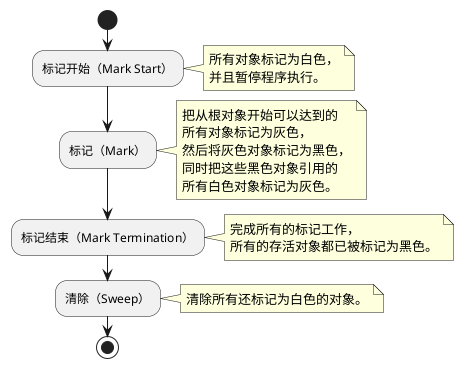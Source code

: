 @startuml

start

:标记开始（Mark Start）;
note right: 所有对象标记为白色，\n并且暂停程序执行。

:标记（Mark）;
note right: 把从根对象开始可以达到的\n所有对象标记为灰色，\n然后将灰色对象标记为黑色，\n同时把这些黑色对象引用的\n所有白色对象标记为灰色。

:标记结束（Mark Termination）;
note right: 完成所有的标记工作，\n所有的存活对象都已被标记为黑色。

:清除（Sweep）;
note right: 清除所有还标记为白色的对象。

stop

@enduml
